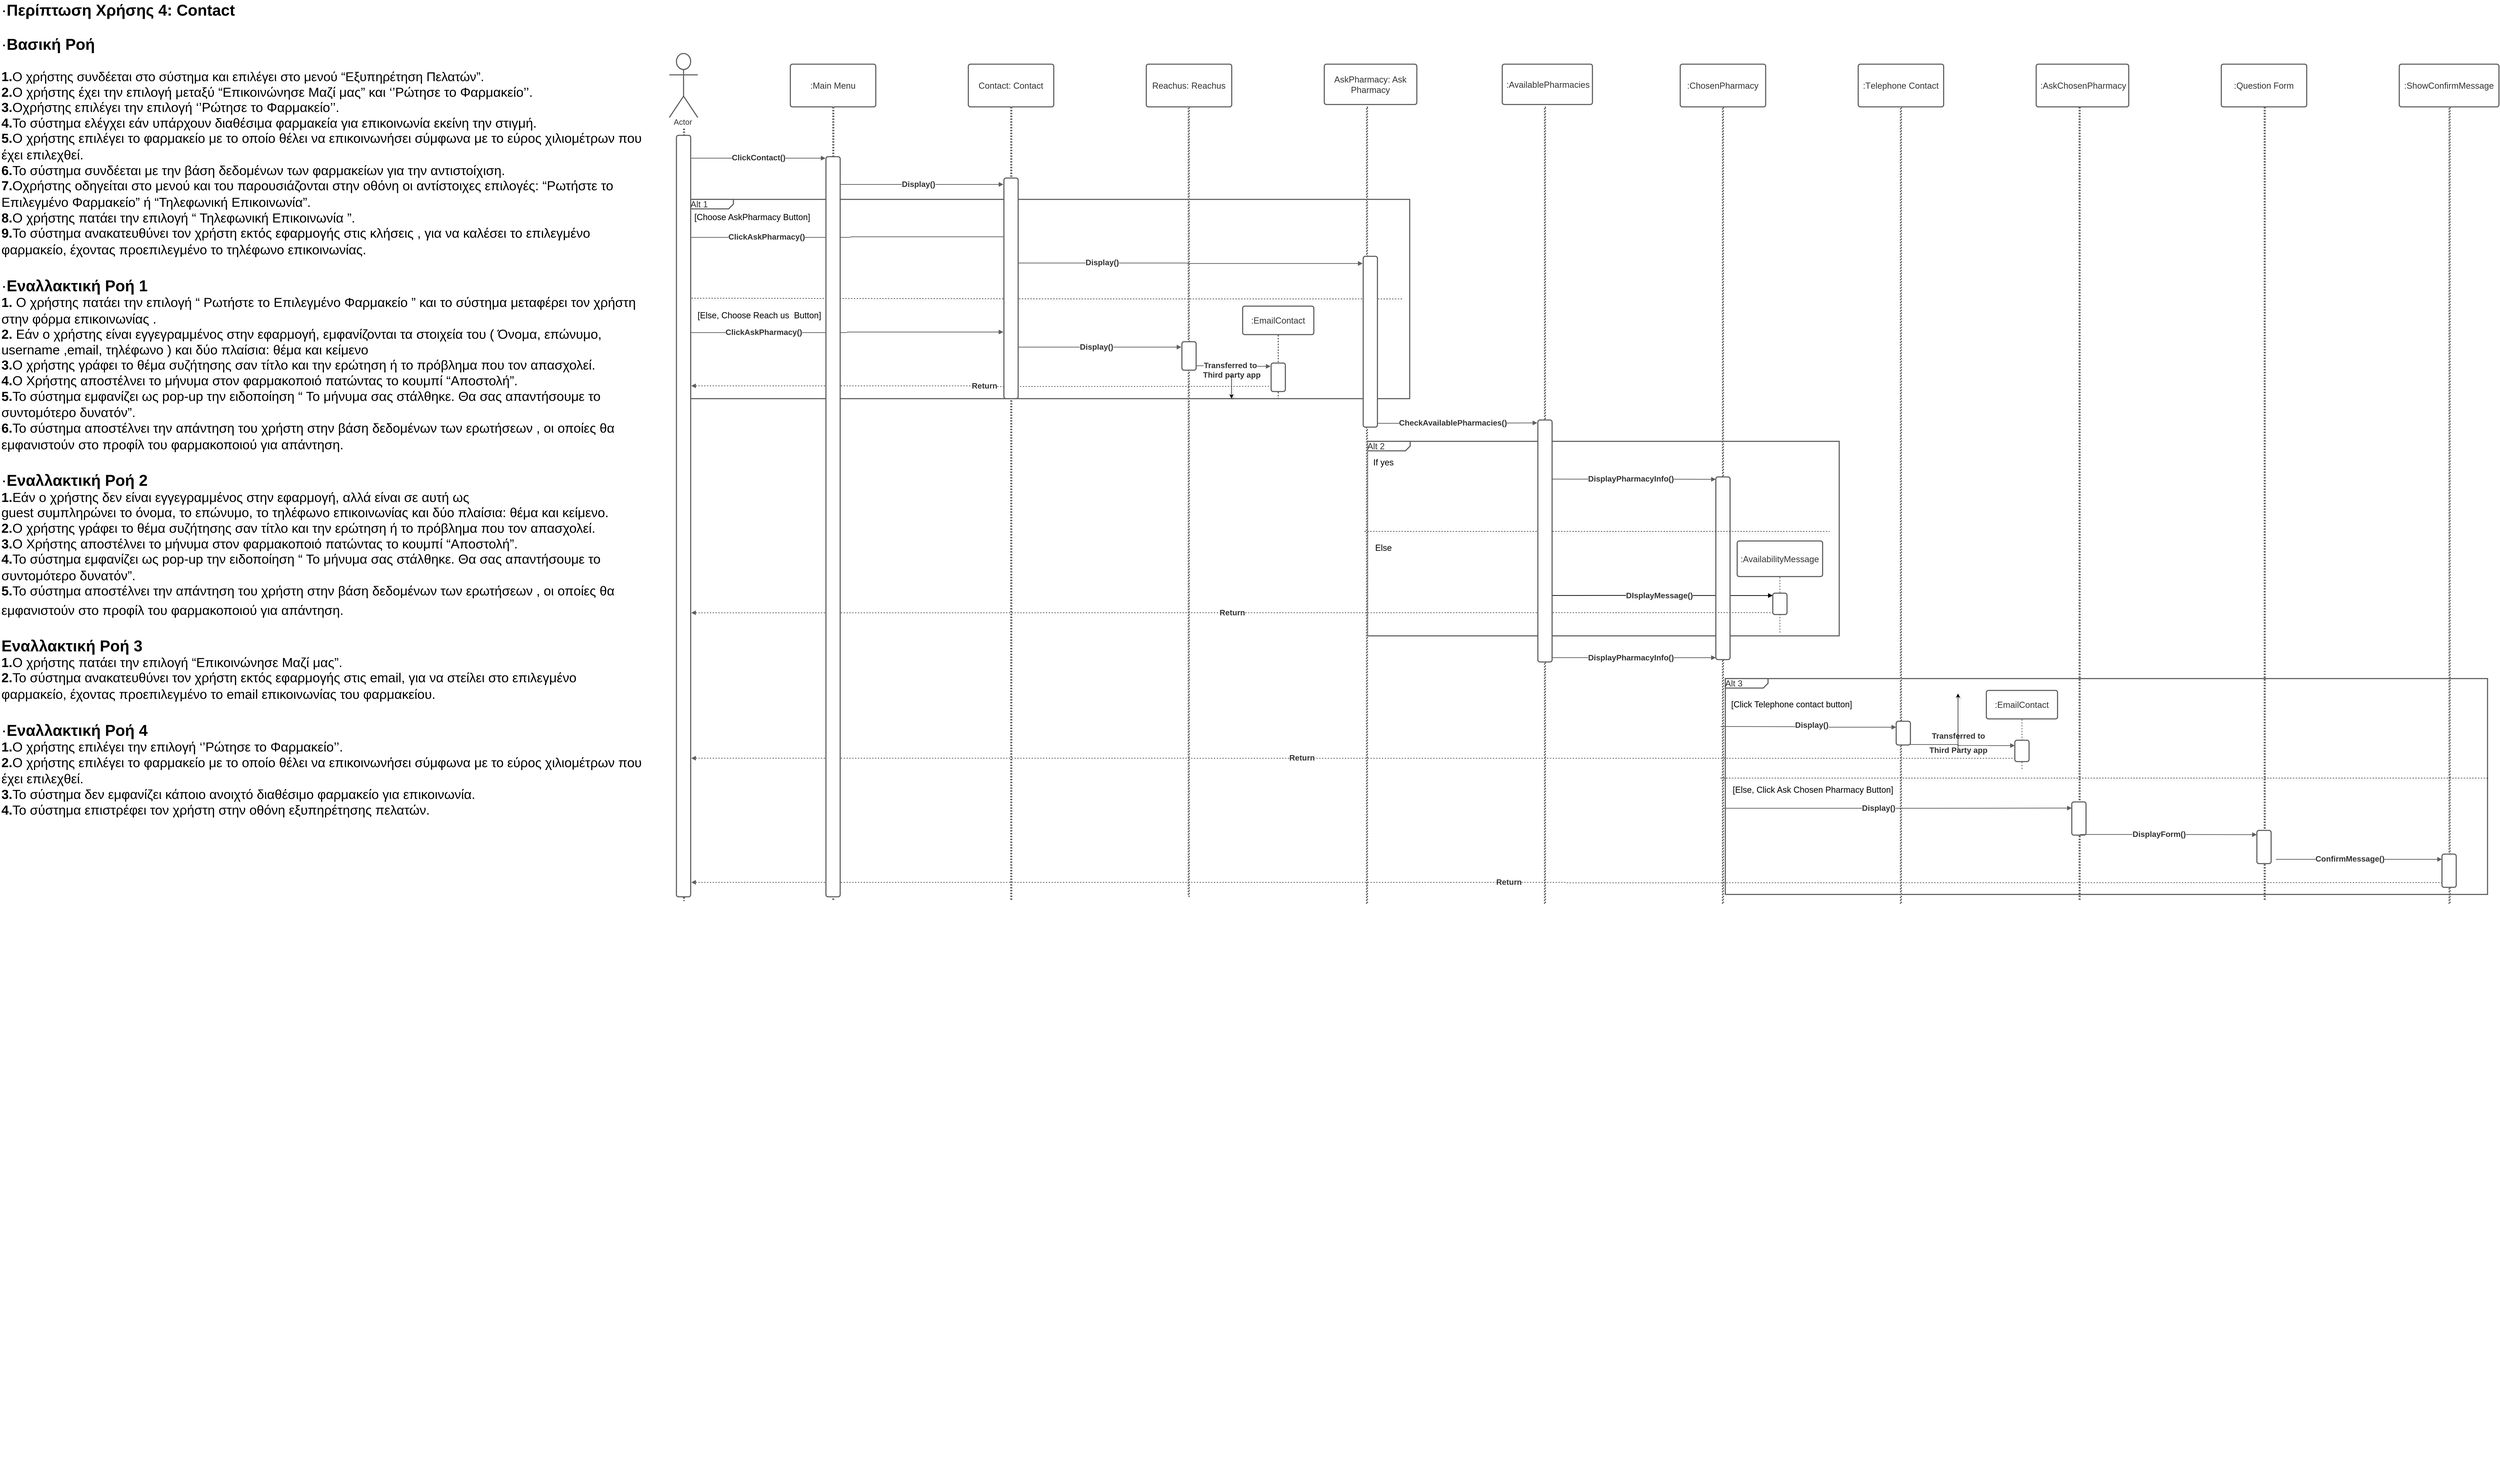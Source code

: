 <mxfile version="18.0.4" type="github"><diagram id="H3an0sklNfFNt8B7YAbQ" name="Page-1"><mxGraphModel dx="4256" dy="1086" grid="1" gridSize="10" guides="1" tooltips="1" connect="1" arrows="1" fold="1" page="1" pageScale="1" pageWidth="850" pageHeight="1100" math="0" shadow="0"><root><mxCell id="0"/><mxCell id="1" parent="0"/><UserObject label="" lucidchartObjectId="AuOgap7_NpCp" id="2EUyjVsfx5LMgTYQ_Lac-26"><mxCell style="html=1;overflow=block;blockSpacing=1;whiteSpace=wrap;fontSize=13;spacing=0;strokeColor=#5e5e5e;strokeOpacity=100;rounded=1;absoluteArcSize=1;arcSize=9;rotation=-270;dashed=1;fixDash=1;strokeWidth=2.3;" vertex="1" parent="1"><mxGeometry x="3016" y="1094" width="1680" height="2" as="geometry"/></mxCell></UserObject><UserObject label="" lucidchartObjectId="ItOgPo_~_ue1" id="2EUyjVsfx5LMgTYQ_Lac-25"><mxCell style="html=1;overflow=block;blockSpacing=1;whiteSpace=wrap;fontSize=13;spacing=0;strokeColor=#5e5e5e;strokeOpacity=100;rounded=1;absoluteArcSize=1;arcSize=9;rotation=-270;dashed=1;fixDash=1;strokeWidth=2.3;" vertex="1" parent="1"><mxGeometry x="2630" y="1090" width="1673" height="2" as="geometry"/></mxCell></UserObject><UserObject label="" lucidchartObjectId="XsOgX_jQJFSP" id="2EUyjVsfx5LMgTYQ_Lac-24"><mxCell style="html=1;overflow=block;blockSpacing=1;whiteSpace=wrap;fontSize=13;spacing=0;strokeColor=#5e5e5e;strokeOpacity=100;rounded=1;absoluteArcSize=1;arcSize=9;rotation=-270;dashed=1;fixDash=1;strokeWidth=2.3;" vertex="1" parent="1"><mxGeometry x="2240" y="1090" width="1673" height="2" as="geometry"/></mxCell></UserObject><UserObject label="" lucidchartObjectId="c.Ihw2B2nIzQ" id="2EUyjVsfx5LMgTYQ_Lac-56"><mxCell style="html=1;jettySize=18;whiteSpace=wrap;fontSize=13;strokeColor=#000000;strokeWidth=1.5;rounded=1;arcSize=12;edgeStyle=orthogonalEdgeStyle;startArrow=none;endArrow=block;endFill=1;exitX=0.613;exitY=0.001;exitPerimeter=0;" edge="1" parent="1" source="2EUyjVsfx5LMgTYQ_Lac-21"><mxGeometry width="100" height="100" relative="1" as="geometry"><Array as="points"/><mxPoint x="2430" y="1285" as="targetPoint"/></mxGeometry></mxCell></UserObject><mxCell id="2EUyjVsfx5LMgTYQ_Lac-57" value="DIsplayMessage()" style="text;html=1;resizable=0;labelBackgroundColor=default;align=center;verticalAlign=middle;fontStyle=1;fontColor=#333333;fontSize=16.7;" vertex="1" parent="2EUyjVsfx5LMgTYQ_Lac-56"><mxGeometry relative="1" as="geometry"/></mxCell><mxCell id="2EUyjVsfx5LMgTYQ_Lac-95" value="" style="endArrow=none;dashed=1;html=1;rounded=0;shadow=1;fontSize=18;strokeColor=#000000;fillColor=#FFFFFF;exitX=1.067;exitY=0.214;exitDx=0;exitDy=0;exitPerimeter=0;" edge="1" parent="1" source="2EUyjVsfx5LMgTYQ_Lac-28"><mxGeometry width="50" height="50" relative="1" as="geometry"><mxPoint x="170" y="670" as="sourcePoint"/><mxPoint x="1650" y="660" as="targetPoint"/><Array as="points"><mxPoint x="970" y="660"/></Array></mxGeometry></mxCell><UserObject label="" lucidchartObjectId="ysOgys-vp0mm" id="2EUyjVsfx5LMgTYQ_Lac-22"><mxCell style="html=1;overflow=block;blockSpacing=1;whiteSpace=wrap;fontSize=13;spacing=0;strokeColor=#5e5e5e;strokeOpacity=100;rounded=1;absoluteArcSize=1;arcSize=9;rotation=-270;dashed=1;fixDash=1;strokeWidth=2.3;" vertex="1" parent="1"><mxGeometry x="1485" y="1094" width="1680" height="2" as="geometry"/></mxCell></UserObject><UserObject label="" lucidchartObjectId="oaJhZfOWjgEy" id="2EUyjVsfx5LMgTYQ_Lac-59"><mxCell style="html=1;jettySize=18;whiteSpace=wrap;fontSize=13;strokeColor=#5E5E5E;dashed=1;fixDash=1;strokeWidth=1.5;rounded=1;arcSize=12;edgeStyle=orthogonalEdgeStyle;startArrow=none;endArrow=none;exitX=0.5;exitY=1.015;exitPerimeter=0;fillColor=#FFFFFF;" edge="1" parent="1" source="2EUyjVsfx5LMgTYQ_Lac-58"><mxGeometry width="100" height="100" relative="1" as="geometry"><Array as="points"/><mxPoint x="2445" y="1365" as="targetPoint"/></mxGeometry></mxCell></UserObject><UserObject label="Alt 1" lucidchartObjectId="1kIhuoZRhWmt" id="2EUyjVsfx5LMgTYQ_Lac-2"><mxCell style="html=1;blockSpacing=1;whiteSpace=wrap;shape=mxgraph.sysml.package2;xSize=90;overflow=fill;fontSize=18.3;fontColor=#333333;align=left;spacing=0;strokeColor=#5e5e5e;strokeOpacity=100;rounded=1;absoluteArcSize=1;arcSize=9;strokeWidth=2.3;" vertex="1" parent="1"><mxGeometry x="150" y="450" width="1515" height="420" as="geometry"/></mxCell></UserObject><UserObject label="Alt 2" lucidchartObjectId="kRIhjlmKxDeb" id="2EUyjVsfx5LMgTYQ_Lac-3"><mxCell style="html=1;blockSpacing=1;whiteSpace=wrap;shape=mxgraph.sysml.package2;xSize=90;overflow=fill;fontSize=18.3;fontColor=#333333;spacing=0;strokeColor=#5e5e5e;strokeOpacity=100;rounded=1;absoluteArcSize=1;arcSize=9;strokeWidth=2.3;container=1;pointerEvents=0;collapsible=0;recursiveResize=0;align=left;" vertex="1" parent="1"><mxGeometry x="1576" y="960" width="994" height="410" as="geometry"/></mxCell></UserObject><UserObject label="" lucidchartObjectId="nsKh5eawHanZ" id="2EUyjVsfx5LMgTYQ_Lac-89"><mxCell style="html=1;overflow=block;blockSpacing=1;whiteSpace=wrap;fontSize=13;spacing=0;strokeColor=#5e5e5e;strokeOpacity=100;rounded=1;absoluteArcSize=1;arcSize=9;strokeWidth=2.3;" vertex="1" parent="2EUyjVsfx5LMgTYQ_Lac-3"><mxGeometry x="734" y="75" width="30" height="385" as="geometry"/></mxCell></UserObject><mxCell id="2EUyjVsfx5LMgTYQ_Lac-97" value="If yes" style="text;html=1;strokeColor=none;fillColor=none;align=center;verticalAlign=middle;whiteSpace=wrap;rounded=0;fontSize=18;" vertex="1" parent="2EUyjVsfx5LMgTYQ_Lac-3"><mxGeometry x="4" y="30" width="60" height="30" as="geometry"/></mxCell><mxCell id="2EUyjVsfx5LMgTYQ_Lac-98" value="" style="endArrow=none;dashed=1;html=1;rounded=0;shadow=1;fontSize=18;strokeColor=#000000;fillColor=#FFFFFF;" edge="1" parent="2EUyjVsfx5LMgTYQ_Lac-3"><mxGeometry width="50" height="50" relative="1" as="geometry"><mxPoint x="-6" y="190" as="sourcePoint"/><mxPoint x="974" y="190" as="targetPoint"/></mxGeometry></mxCell><UserObject label="" lucidchartObjectId="nsKh5eawHanZ" id="2EUyjVsfx5LMgTYQ_Lac-87"><mxCell style="html=1;overflow=block;blockSpacing=1;whiteSpace=wrap;fontSize=13;spacing=0;strokeColor=#5e5e5e;strokeOpacity=100;rounded=1;absoluteArcSize=1;arcSize=9;strokeWidth=2.3;" vertex="1" parent="2EUyjVsfx5LMgTYQ_Lac-3"><mxGeometry x="854" y="320" width="30" height="45" as="geometry"/></mxCell></UserObject><mxCell id="2EUyjVsfx5LMgTYQ_Lac-101" value="Else" style="text;html=1;strokeColor=none;fillColor=none;align=center;verticalAlign=middle;whiteSpace=wrap;rounded=0;fontSize=18;" vertex="1" parent="2EUyjVsfx5LMgTYQ_Lac-3"><mxGeometry x="4" y="210" width="60" height="30" as="geometry"/></mxCell><UserObject label="Alt 3" lucidchartObjectId="NPJhY8XwPa5q" id="2EUyjVsfx5LMgTYQ_Lac-4"><mxCell style="html=1;blockSpacing=1;whiteSpace=wrap;shape=mxgraph.sysml.package2;xSize=90;overflow=fill;fontSize=18.3;fontColor=#333333;spacing=0;strokeColor=#5e5e5e;strokeOpacity=100;rounded=1;absoluteArcSize=1;arcSize=9;strokeWidth=2.3;container=1;pointerEvents=0;collapsible=0;recursiveResize=0;align=left;" vertex="1" parent="1"><mxGeometry x="2330" y="1460" width="1606" height="455" as="geometry"/></mxCell></UserObject><UserObject label="" lucidchartObjectId="nsKh5eawHanZ" id="2EUyjVsfx5LMgTYQ_Lac-118"><mxCell style="html=1;overflow=block;blockSpacing=1;whiteSpace=wrap;fontSize=13;spacing=0;strokeColor=#5e5e5e;strokeOpacity=100;rounded=1;absoluteArcSize=1;arcSize=9;strokeWidth=2.3;" vertex="1" parent="2EUyjVsfx5LMgTYQ_Lac-4"><mxGeometry x="730" y="260" width="30" height="70" as="geometry"/></mxCell></UserObject><mxCell id="2EUyjVsfx5LMgTYQ_Lac-103" value="[Click Telephone contact button]" style="text;html=1;strokeColor=none;fillColor=none;align=center;verticalAlign=middle;whiteSpace=wrap;rounded=0;fontSize=18;" vertex="1" parent="2EUyjVsfx5LMgTYQ_Lac-4"><mxGeometry x="-10" y="40" width="300" height="30" as="geometry"/></mxCell><mxCell id="2EUyjVsfx5LMgTYQ_Lac-105" value="[Else, Click Ask Chosen Pharmacy Button]" style="text;html=1;strokeColor=none;fillColor=none;align=center;verticalAlign=middle;whiteSpace=wrap;rounded=0;fontSize=18;" vertex="1" parent="2EUyjVsfx5LMgTYQ_Lac-4"><mxGeometry x="10" y="220" width="350" height="30" as="geometry"/></mxCell><UserObject label="" lucidchartObjectId="TnIhw~72Fso3" id="2EUyjVsfx5LMgTYQ_Lac-108"><mxCell style="html=1;jettySize=18;whiteSpace=wrap;fontSize=13;strokeColor=#5E5E5E;strokeWidth=1.5;rounded=1;arcSize=12;edgeStyle=orthogonalEdgeStyle;startArrow=none;endArrow=block;endFill=1;entryX=0;entryY=0.25;entryDx=0;entryDy=0;" edge="1" parent="2EUyjVsfx5LMgTYQ_Lac-4" target="2EUyjVsfx5LMgTYQ_Lac-117"><mxGeometry width="100" height="100" relative="1" as="geometry"><Array as="points"/><mxPoint x="-10" y="101" as="sourcePoint"/><mxPoint x="357.39" y="90" as="targetPoint"/></mxGeometry></mxCell></UserObject><mxCell id="2EUyjVsfx5LMgTYQ_Lac-109" value="Display()" style="text;html=1;resizable=0;labelBackgroundColor=default;align=center;verticalAlign=middle;fontStyle=1;fontColor=#333333;fontSize=16.7;" vertex="1" parent="2EUyjVsfx5LMgTYQ_Lac-108"><mxGeometry relative="1" as="geometry"><mxPoint x="6" y="-3" as="offset"/></mxGeometry></mxCell><UserObject label="" lucidchartObjectId="nsKh5eawHanZ" id="2EUyjVsfx5LMgTYQ_Lac-125"><mxCell style="html=1;overflow=block;blockSpacing=1;whiteSpace=wrap;fontSize=13;spacing=0;strokeColor=#5e5e5e;strokeOpacity=100;rounded=1;absoluteArcSize=1;arcSize=9;strokeWidth=2.3;" vertex="1" parent="2EUyjVsfx5LMgTYQ_Lac-4"><mxGeometry x="1120" y="320" width="30" height="70" as="geometry"/></mxCell></UserObject><UserObject label="" lucidchartObjectId="nsKh5eawHanZ" id="2EUyjVsfx5LMgTYQ_Lac-127"><mxCell style="html=1;overflow=block;blockSpacing=1;whiteSpace=wrap;fontSize=13;spacing=0;strokeColor=#5e5e5e;strokeOpacity=100;rounded=1;absoluteArcSize=1;arcSize=9;strokeWidth=2.3;" vertex="1" parent="2EUyjVsfx5LMgTYQ_Lac-4"><mxGeometry x="1510" y="370" width="30" height="70" as="geometry"/></mxCell></UserObject><UserObject label=":Main Menu" lucidchartObjectId="gUCgarZoTlvZ" id="2EUyjVsfx5LMgTYQ_Lac-5"><mxCell style="html=1;overflow=block;blockSpacing=1;whiteSpace=wrap;fontSize=18.3;fontColor=#333333;spacing=9;strokeColor=#5e5e5e;strokeOpacity=100;rounded=1;absoluteArcSize=1;arcSize=9;strokeWidth=2.3;" vertex="1" parent="1"><mxGeometry x="360" y="165" width="180" height="90" as="geometry"/></mxCell></UserObject><UserObject label="&lt;div style=&quot;display: flex; justify-content: flex-start; text-align: left; align-items: baseline; font-size: 0; line-height: 1.25;margin-top: -2px;&quot;&gt;&lt;span&gt;&lt;span style=&quot;font-size:33px;color:#000000;&quot;&gt;·&lt;/span&gt;&lt;span style=&quot;background-color: initial; font-size: 33px;&quot;&gt;&lt;span style=&quot;font-weight: bold;&quot;&gt;Περίπτωση&amp;nbsp;&lt;/span&gt;&lt;/span&gt;&lt;span style=&quot;background-color: initial; font-size: 33px; font-weight: bold;&quot;&gt;Χρήσης&amp;nbsp;&lt;/span&gt;&lt;span style=&quot;background-color: initial; font-size: 33px; font-weight: bold;&quot;&gt;4: Contact&lt;/span&gt;&lt;/span&gt;&lt;/div&gt;&lt;div style=&quot;display: flex; justify-content: flex-start; text-align: left; align-items: baseline; font-size: 0; line-height: 1.25;margin-top: -2px;&quot;&gt;&lt;span&gt;&lt;span style=&quot;font-size:13px;color:#000000;&quot;&gt;&lt;span style=&quot;font-size:27.7px;color:#000000;&quot;&gt;&lt;br&gt;&lt;/span&gt;&lt;/span&gt;&lt;/span&gt;&lt;/div&gt;&lt;div style=&quot;display: flex; justify-content: flex-start; text-align: left; align-items: baseline; font-size: 0; line-height: 1.25;margin-top: -2px;&quot;&gt;&lt;span&gt;&lt;span style=&quot;font-size:13px;color:#000000;&quot;&gt;&lt;span style=&quot;font-size:33px;color:#000000;&quot;&gt;·&lt;/span&gt;&lt;/span&gt;&lt;span style=&quot;font-size: 33px; font-weight: bold; background-color: initial;&quot;&gt;Βασική&amp;nbsp;&lt;/span&gt;&lt;span style=&quot;font-size: 33px; font-weight: bold; background-color: initial;&quot;&gt;Ροή&lt;/span&gt;&lt;/span&gt;&lt;/div&gt;&lt;div style=&quot;display: flex; justify-content: flex-start; text-align: left; align-items: baseline; font-size: 0; line-height: 1.25;margin-top: -2px;&quot;&gt;&lt;span&gt;&lt;span style=&quot;font-size:13px;color:#000000;&quot;&gt;&lt;span style=&quot;font-size:27.7px;color:#000000;&quot;&gt;&lt;br&gt;&lt;/span&gt;&lt;/span&gt;&lt;/span&gt;&lt;/div&gt;&lt;div style=&quot;display: flex; justify-content: flex-start; text-align: left; align-items: baseline; line-height: 1.25; margin-top: -2px;&quot;&gt;&lt;span style=&quot;color: rgb(0, 0, 0);&quot;&gt;&lt;span style=&quot;font-size: 27.7px; color: rgb(0, 0, 0); font-weight: bold;&quot;&gt;1.&lt;/span&gt;&lt;font style=&quot;font-size: 27px;&quot;&gt;O χρήστης συνδέεται στο σύστημα και επιλέγει στο μενού “Εξυπηρέτηση Πελατών”.&lt;/font&gt;&lt;br&gt;&lt;/span&gt;&lt;/div&gt;&lt;div style=&quot;display: flex; justify-content: flex-start; text-align: left; align-items: baseline; font-size: 0; line-height: 1.25;margin-top: -2px;&quot;&gt;&lt;span&gt;&lt;span style=&quot;font-size:27.7px;color:#000000;&quot;&gt;&lt;span style=&quot;font-size:27.7px;color:#000000;font-weight: bold;&quot;&gt;2.&lt;/span&gt;Ο χρήστης έχει την επιλογή μεταξύ “Επικοινώνησε Μαζί μας” και ‘’Ρώτησε το Φαρμακείο’’.&lt;br&gt;&lt;/span&gt;&lt;/span&gt;&lt;/div&gt;&lt;div style=&quot;display: flex; justify-content: flex-start; text-align: left; align-items: baseline; font-size: 0; line-height: 1.25;margin-top: -2px;&quot;&gt;&lt;span&gt;&lt;span style=&quot;font-size:27.7px;color:#000000;&quot;&gt;&lt;span style=&quot;font-size:27.7px;color:#000000;font-weight: bold;&quot;&gt;3.&lt;/span&gt;Oχρήστης επιλέγει την επιλογή ‘’Ρώτησε το Φαρμακείο’’.&lt;br&gt;&lt;/span&gt;&lt;/span&gt;&lt;/div&gt;&lt;div style=&quot;display: flex; justify-content: flex-start; text-align: left; align-items: baseline; font-size: 0; line-height: 1.25;margin-top: -2px;&quot;&gt;&lt;span&gt;&lt;span style=&quot;font-size:27.7px;color:#000000;&quot;&gt;&lt;span style=&quot;font-size:27.7px;color:#000000;font-weight: bold;&quot;&gt;4.&lt;/span&gt;Το σύστημα ελέγχει εάν υπάρχουν διαθέσιμα φαρμακεία για επικοινωνία εκείνη την στιγμή.&lt;br&gt;&lt;/span&gt;&lt;/span&gt;&lt;/div&gt;&lt;div style=&quot;display: flex; justify-content: flex-start; text-align: left; align-items: baseline; font-size: 0; line-height: 1.25;margin-top: -2px;&quot;&gt;&lt;span&gt;&lt;span style=&quot;font-size:27.7px;color:#000000;&quot;&gt;&lt;span style=&quot;font-size:27.7px;color:#000000;font-weight: bold;&quot;&gt;5.&lt;/span&gt;Ο χρήστης επιλέγει το φαρμακείο με το οποίο θέλει να επικοινωνήσει σύμφωνα με το εύρος χιλιομέτρων που έχει επιλεχθεί.&lt;br&gt;&lt;/span&gt;&lt;/span&gt;&lt;/div&gt;&lt;div style=&quot;display: flex; justify-content: flex-start; text-align: left; align-items: baseline; font-size: 0; line-height: 1.25;margin-top: -2px;&quot;&gt;&lt;span&gt;&lt;span style=&quot;font-size:27.7px;color:#000000;&quot;&gt;&lt;span style=&quot;font-size:27.7px;color:#000000;font-weight: bold;&quot;&gt;6.&lt;/span&gt;Το σύστημα συνδέεται με την βάση δεδομένων των φαρμακείων για την αντιστοίχιση.&lt;br&gt;&lt;/span&gt;&lt;/span&gt;&lt;/div&gt;&lt;div style=&quot;display: flex; justify-content: flex-start; text-align: left; align-items: baseline; font-size: 0; line-height: 1.25;margin-top: -2px;&quot;&gt;&lt;span&gt;&lt;span style=&quot;font-size:27.7px;color:#000000;&quot;&gt;&lt;span style=&quot;font-size:27.7px;color:#000000;font-weight: bold;&quot;&gt;7.&lt;/span&gt;Oχρήστης οδηγείται στο μενού και του παρουσιάζονται στην οθόνη οι αντίστοιχες επιλογές: “Ρωτήστε το Επιλεγμένο Φαρμακείο” ή “Τηλεφωνική Επικοινωνία”.&lt;br&gt;&lt;/span&gt;&lt;/span&gt;&lt;/div&gt;&lt;div style=&quot;display: flex; justify-content: flex-start; text-align: left; align-items: baseline; font-size: 0; line-height: 1.25;margin-top: -2px;&quot;&gt;&lt;span&gt;&lt;span style=&quot;font-size:27.7px;color:#000000;&quot;&gt;&lt;span style=&quot;font-size:27.7px;color:#000000;font-weight: bold;&quot;&gt;8.&lt;/span&gt;Ο χρήστης πατάει την επιλογή “ Τηλεφωνική Επικοινωνία ”.&lt;br&gt;&lt;/span&gt;&lt;/span&gt;&lt;/div&gt;&lt;div style=&quot;display: flex; justify-content: flex-start; text-align: left; align-items: baseline; font-size: 0; line-height: 1.25;margin-top: -2px;&quot;&gt;&lt;span&gt;&lt;span style=&quot;font-size:27.7px;color:#000000;&quot;&gt;&lt;span style=&quot;font-size:27.7px;color:#000000;font-weight: bold;&quot;&gt;9.&lt;/span&gt;Το σύστημα ανακατευθύνει τον χρήστη εκτός εφαρμογής στις κλήσεις , για να καλέσει το επιλεγμένο&amp;nbsp; &amp;nbsp; &lt;/span&gt;&lt;span style=&quot;background-color: initial; font-size: 27.7px;&quot;&gt;φαρμακείο, έχοντας προεπιλεγμένο το τηλέφωνο επικοινωνίας.&lt;/span&gt;&lt;/span&gt;&lt;/div&gt;&lt;div style=&quot;display: flex; justify-content: flex-start; text-align: left; align-items: baseline; font-size: 0; line-height: 1.25;margin-top: -2px;&quot;&gt;&lt;span&gt;&lt;span style=&quot;font-size:13px;color:#000000;&quot;&gt;&lt;span style=&quot;font-size:33px;color:#000000;&quot;&gt;&lt;br&gt;&lt;/span&gt;&lt;/span&gt;&lt;/span&gt;&lt;/div&gt;&lt;div style=&quot;display: flex; justify-content: flex-start; text-align: left; align-items: baseline; font-size: 0; line-height: 1.25;margin-top: -2px;&quot;&gt;&lt;span&gt;&lt;span style=&quot;font-size:33px;color:#000000;&quot;&gt;·&lt;/span&gt;&lt;span style=&quot;font-size: 33px; font-weight: bold; background-color: initial;&quot;&gt;Εναλλακτική Ροή 1&lt;/span&gt;&lt;/span&gt;&lt;/div&gt;&lt;div style=&quot;display: flex; justify-content: flex-start; text-align: left; align-items: baseline; font-size: 0; line-height: 1.25;margin-top: -2px;&quot;&gt;&lt;span&gt;&lt;span style=&quot;font-size:27.7px;color:#000000;font-weight: bold;&quot;&gt;1. &lt;/span&gt;&lt;span style=&quot;font-size: 27.7px; color: rgb(0, 0, 0);&quot;&gt;Ο&lt;/span&gt;&lt;span style=&quot;font-size:27.7px;color:#000000;font-weight: bold;&quot;&gt; &lt;/span&gt;&lt;span style=&quot;font-size:27.7px;color:#000000;&quot;&gt;χρήστης πατάει την επιλογή “ Ρωτήστε το Επιλεγμένο Φαρμακείο ”&amp;nbsp;&lt;/span&gt;&lt;span style=&quot;font-size: 27.7px; background-color: initial;&quot;&gt;και το σύστημα μεταφέρει τον χρήστη στην φόρμα επικοινωνίας .&lt;/span&gt;&lt;/span&gt;&lt;/div&gt;&lt;div style=&quot;display: flex; justify-content: flex-start; text-align: left; align-items: baseline; font-size: 0; line-height: 1.25;margin-top: -2px;&quot;&gt;&lt;span&gt;&lt;span style=&quot;font-size:27.7px;color:#000000;&quot;&gt;&lt;span style=&quot;font-size:27.7px;color:#000000;font-weight: bold;&quot;&gt;2.&amp;nbsp;&lt;/span&gt;&lt;/span&gt;&lt;span style=&quot;font-size: 27.7px; background-color: initial;&quot;&gt;Εάν ο χρήστης είναι εγγεγραμμένος στην εφαρμογή, εμφανίζονται τα στοιχεία του ( Όνομα, επώνυμο,&lt;/span&gt;&lt;/span&gt;&lt;/div&gt;&lt;div style=&quot;display: flex; justify-content: flex-start; text-align: left; align-items: baseline; font-size: 0; line-height: 1.25;margin-top: -2px;&quot;&gt;&lt;span&gt;&lt;span style=&quot;font-size:27.7px;color:#000000;&quot;&gt;username&amp;nbsp;&lt;/span&gt;&lt;span style=&quot;font-size: 27.7px; background-color: initial;&quot;&gt;,&lt;/span&gt;&lt;span style=&quot;font-size: 27.7px; background-color: initial;&quot;&gt;email,&amp;nbsp;&lt;/span&gt;&lt;span style=&quot;font-size: 27.7px; background-color: initial;&quot;&gt;τηλέφωνο ) και δύο πλαίσια: θέμα και κείμενο&lt;/span&gt;&lt;/span&gt;&lt;/div&gt;&lt;div style=&quot;display: flex; justify-content: flex-start; text-align: left; align-items: baseline; font-size: 0; line-height: 1.25;margin-top: -2px;&quot;&gt;&lt;span&gt;&lt;span style=&quot;font-size:27.7px;color:#000000;&quot;&gt;&lt;span style=&quot;font-size:27.7px;color:#000000;font-weight: bold;&quot;&gt;3.&lt;/span&gt;&lt;/span&gt;&lt;span style=&quot;font-size: 27.7px; background-color: initial;&quot;&gt;Ο χρήστης γράφει το θέμα συζήτησης σαν τίτλο και την ερώτηση ή το πρόβλημα που τον απασχολεί.&lt;/span&gt;&lt;/span&gt;&lt;/div&gt;&lt;div style=&quot;display: flex; justify-content: flex-start; text-align: left; align-items: baseline; font-size: 0; line-height: 1.25;margin-top: -2px;&quot;&gt;&lt;span&gt;&lt;span style=&quot;font-size:27.7px;color:#000000;&quot;&gt;&lt;span style=&quot;font-size:27.7px;color:#000000;font-weight: bold;&quot;&gt;4.&lt;/span&gt;&lt;/span&gt;&lt;span style=&quot;font-size: 27.7px; background-color: initial;&quot;&gt;Ο Χρήστης αποστέλνει το μήνυμα στον φαρμακοποιό πατώντας το κουμπί “Αποστολή”.&lt;/span&gt;&lt;/span&gt;&lt;/div&gt;&lt;div style=&quot;display: flex; justify-content: flex-start; text-align: left; align-items: baseline; font-size: 0; line-height: 1.25;margin-top: -2px;&quot;&gt;&lt;span&gt;&lt;span style=&quot;font-size:27.7px;color:#000000;&quot;&gt;&lt;span style=&quot;font-size:27.7px;color:#000000;font-weight: bold;&quot;&gt;5.&lt;/span&gt;&lt;/span&gt;&lt;span style=&quot;font-size: 27.7px; background-color: initial;&quot;&gt;Το σύστημα εμφανίζει ως&amp;nbsp;&lt;/span&gt;&lt;span style=&quot;font-size: 27.7px; background-color: initial;&quot;&gt;pop&lt;/span&gt;&lt;span style=&quot;font-size: 27.7px; background-color: initial;&quot;&gt;-&lt;/span&gt;&lt;span style=&quot;font-size: 27.7px; background-color: initial;&quot;&gt;up&amp;nbsp;&lt;/span&gt;&lt;span style=&quot;font-size: 27.7px; background-color: initial;&quot;&gt;την ειδοποίηση “ Το μήνυμα σας στάλθηκε. Θα σας απαντήσουμε το συντομότερο δυνατόν”.&lt;/span&gt;&lt;/span&gt;&lt;/div&gt;&lt;div style=&quot;display: flex; justify-content: flex-start; text-align: left; align-items: baseline; font-size: 0; line-height: 1.25;margin-top: -2px;&quot;&gt;&lt;span&gt;&lt;span style=&quot;font-size:27.7px;color:#000000;&quot;&gt;&lt;span style=&quot;font-size:27.7px;color:#000000;font-weight: bold;&quot;&gt;6.&lt;/span&gt;&lt;/span&gt;&lt;span style=&quot;font-size: 27.7px; background-color: initial;&quot;&gt;Το σύστημα αποστέλνει την απάντηση του χρήστη στην βάση δεδομένων των ερωτήσεων , οι οποίες θα εμφανιστούν στο προφίλ του φαρμακοποιού για απάντηση.&lt;/span&gt;&lt;/span&gt;&lt;/div&gt;&lt;div style=&quot;display: flex; justify-content: flex-start; text-align: left; align-items: baseline; font-size: 0; line-height: 1.25;margin-top: -2px;&quot;&gt;&lt;span&gt;&lt;span style=&quot;font-size:13px;color:#000000;&quot;&gt;&lt;span style=&quot;font-size:33px;color:#000000;&quot;&gt;&lt;br&gt;&lt;/span&gt;&lt;/span&gt;&lt;/span&gt;&lt;/div&gt;&lt;div style=&quot;display: flex; justify-content: flex-start; text-align: left; align-items: baseline; font-size: 0; line-height: 1.25;margin-top: -2px;&quot;&gt;&lt;span&gt;&lt;span style=&quot;font-size:33px;color:#000000;&quot;&gt;·&lt;/span&gt;&lt;span style=&quot;font-size: 33px; font-weight: bold; background-color: initial;&quot;&gt;Εναλλακτική Ροή 2&lt;/span&gt;&lt;/span&gt;&lt;/div&gt;&lt;div style=&quot;display: flex; justify-content: flex-start; text-align: left; align-items: baseline; font-size: 0; line-height: 1.25;margin-top: -2px;&quot;&gt;&lt;span&gt;&lt;span style=&quot;font-size:27.7px;color:#000000;&quot;&gt;&lt;span style=&quot;font-size:27.7px;color:#000000;font-weight: bold;&quot;&gt;1.&lt;/span&gt;&lt;/span&gt;&lt;span style=&quot;font-size: 27.7px; background-color: initial;&quot;&gt;Εάν ο χρήστης δεν είναι εγγεγραμμένος στην εφαρμογή, αλλά είναι σε αυτή ως&lt;/span&gt;&lt;/span&gt;&lt;/div&gt;&lt;div style=&quot;display: flex; justify-content: flex-start; text-align: left; align-items: baseline; font-size: 0; line-height: 1.25;margin-top: -2px;&quot;&gt;&lt;span&gt;&lt;span style=&quot;font-size:27.7px;color:#000000;&quot;&gt;guest&amp;nbsp;&lt;/span&gt;&lt;span style=&quot;font-size: 27.7px; background-color: initial;&quot;&gt;συμπληρώνει το όνομα, το επώνυμο, το τηλέφωνο επικοινωνίας και δύο πλαίσια: θέμα και κείμενο.&lt;/span&gt;&lt;/span&gt;&lt;/div&gt;&lt;div style=&quot;display: flex; justify-content: flex-start; text-align: left; align-items: baseline; font-size: 0; line-height: 1.25;margin-top: -2px;&quot;&gt;&lt;span&gt;&lt;span style=&quot;font-size:27.7px;color:#000000;&quot;&gt;&lt;span style=&quot;font-size:27.7px;color:#000000;font-weight: bold;&quot;&gt;2.&lt;/span&gt;&lt;/span&gt;&lt;span style=&quot;font-size: 27.7px; background-color: initial;&quot;&gt;Ο χρήστης γράφει το θέμα συζήτησης σαν τίτλο και την ερώτηση ή το πρόβλημα που τον απασχολεί.&lt;/span&gt;&lt;/span&gt;&lt;/div&gt;&lt;div style=&quot;display: flex; justify-content: flex-start; text-align: left; align-items: baseline; font-size: 0; line-height: 1.25;margin-top: -2px;&quot;&gt;&lt;span&gt;&lt;span style=&quot;font-size:27.7px;color:#000000;&quot;&gt;&lt;span style=&quot;font-size:27.7px;color:#000000;font-weight: bold;&quot;&gt;3.&lt;/span&gt;&lt;/span&gt;&lt;span style=&quot;font-size: 27.7px; background-color: initial;&quot;&gt;Ο Χρήστης αποστέλνει το μήνυμα στον φαρμακοποιό πατώντας το κουμπί “Αποστολή”.&lt;/span&gt;&lt;/span&gt;&lt;/div&gt;&lt;div style=&quot;display: flex; justify-content: flex-start; text-align: left; align-items: baseline; font-size: 0; line-height: 1.25;margin-top: -2px;&quot;&gt;&lt;span&gt;&lt;span style=&quot;font-size:27.7px;color:#000000;&quot;&gt;&lt;span style=&quot;font-size:27.7px;color:#000000;font-weight: bold;&quot;&gt;4.&lt;/span&gt;&lt;/span&gt;&lt;span style=&quot;font-size: 27.7px; background-color: initial;&quot;&gt;Το σύστημα εμφανίζει ως&amp;nbsp;&lt;/span&gt;&lt;span style=&quot;font-size: 27.7px; background-color: initial;&quot;&gt;pop-&lt;/span&gt;&lt;span style=&quot;font-size: 27.7px; background-color: initial;&quot;&gt;up&amp;nbsp;&lt;/span&gt;&lt;span style=&quot;font-size: 27.7px; background-color: initial;&quot;&gt;την ειδοποίηση “ Το μήνυμα σας στάλθηκε. Θα σας απαντήσουμε το συντομότερο δυνατόν&lt;/span&gt;&lt;span style=&quot;font-size: 27.7px; background-color: initial;&quot;&gt;”.&lt;/span&gt;&lt;/span&gt;&lt;/div&gt;&lt;div style=&quot;display: flex; justify-content: flex-start; text-align: left; align-items: baseline; font-size: 0; line-height: 1.25;margin-top: -2px;&quot;&gt;&lt;span&gt;&lt;span style=&quot;font-size:27.7px;color:#000000;&quot;&gt;&lt;span style=&quot;font-size:27.7px;color:#000000;font-weight: bold;&quot;&gt;5.&lt;/span&gt;Το σύστημα αποστέλνει την απάντηση του χρήστη στην βάση δεδομένων των ερωτήσεων , οι οποίες θα εμφανιστούν στο προφίλ του φαρμακοποιού για απάντηση.&lt;/span&gt;&lt;span style=&quot;font-size:33px;color:#000000;&quot;&gt;&lt;br&gt;&lt;/span&gt;&lt;/span&gt;&lt;/div&gt;&lt;div style=&quot;display: flex; justify-content: flex-start; text-align: left; align-items: baseline; font-size: 0; line-height: 1.25;margin-top: -2px;&quot;&gt;&lt;span&gt;&lt;span style=&quot;font-size:33px;color:#000000;&quot;&gt;&lt;br&gt;&lt;/span&gt;&lt;/span&gt;&lt;/div&gt;&lt;div style=&quot;display: flex; justify-content: flex-start; text-align: left; align-items: baseline; font-size: 0; line-height: 1.25;margin-top: -2px;&quot;&gt;&lt;span&gt;&lt;br&gt;&lt;/span&gt;&lt;/div&gt;&lt;div style=&quot;display: flex; justify-content: flex-start; text-align: left; align-items: baseline; font-size: 0; line-height: 1.25;margin-top: -2px;&quot;&gt;&lt;span&gt;&lt;span style=&quot;font-size:33px;color:#000000;&quot;&gt;&lt;span style=&quot;font-size:33px;color:#000000;font-weight: bold;&quot;&gt;Εναλλακτική Ροή 3&lt;/span&gt;&lt;span style=&quot;font-size:27.7px;color:#000000;&quot;&gt;&lt;br&gt;&lt;/span&gt;&lt;/span&gt;&lt;/span&gt;&lt;/div&gt;&lt;div style=&quot;display: flex; justify-content: flex-start; text-align: left; align-items: baseline; font-size: 0; line-height: 1.25;margin-top: -2px;&quot;&gt;&lt;span&gt;&lt;span style=&quot;font-size:27.7px;color:#000000;&quot;&gt;&lt;span style=&quot;font-size:27.7px;color:#000000;font-weight: bold;&quot;&gt;1.&lt;/span&gt;&lt;/span&gt;&lt;span style=&quot;font-size: 27.7px; background-color: initial;&quot;&gt;O&amp;nbsp;&lt;/span&gt;&lt;span style=&quot;font-size: 27.7px; background-color: initial;&quot;&gt;χρήστης πατάει την επιλογή “Επικοινώνησε Μαζί μας”.&lt;/span&gt;&lt;/span&gt;&lt;/div&gt;&lt;div style=&quot;display: flex; justify-content: flex-start; text-align: left; align-items: baseline; font-size: 0; line-height: 1.25;margin-top: -2px;&quot;&gt;&lt;span&gt;&lt;span style=&quot;font-size:27.7px;color:#000000;&quot;&gt;&lt;span style=&quot;font-size:27.7px;color:#000000;font-weight: bold;&quot;&gt;2.&lt;/span&gt;&lt;/span&gt;&lt;span style=&quot;font-size: 27.7px; background-color: initial;&quot;&gt;Το σύστημα ανακατευθύνει τον χρήστη εκτός εφαρμογής στις&amp;nbsp;&lt;/span&gt;&lt;span style=&quot;font-size: 27.7px; background-color: initial;&quot;&gt;email&lt;/span&gt;&lt;span style=&quot;font-size: 27.7px; background-color: initial;&quot;&gt;, για να στείλει στο επιλεγμένο φαρμακείο, έχοντας προεπιλεγμένο το&amp;nbsp;&lt;/span&gt;&lt;span style=&quot;font-size: 27.7px; background-color: initial;&quot;&gt;email&amp;nbsp;&lt;/span&gt;&lt;span style=&quot;font-size: 27.7px; background-color: initial;&quot;&gt;επικοινωνίας του φαρμακείου.&lt;/span&gt;&lt;/span&gt;&lt;/div&gt;&lt;div style=&quot;display: flex; justify-content: flex-start; text-align: left; align-items: baseline; font-size: 0; line-height: 1.25;margin-top: -2px;&quot;&gt;&lt;span&gt;&lt;span style=&quot;font-size:13px;color:#000000;&quot;&gt;&lt;span style=&quot;font-size:33px;color:#000000;&quot;&gt;&lt;br&gt;&lt;/span&gt;&lt;/span&gt;&lt;/span&gt;&lt;/div&gt;&lt;div style=&quot;display: flex; justify-content: flex-start; text-align: left; align-items: baseline; font-size: 0; line-height: 1.25;margin-top: -2px;&quot;&gt;&lt;span&gt;&lt;span style=&quot;font-size:33px;color:#000000;&quot;&gt;·&lt;/span&gt;&lt;span style=&quot;font-size: 33px; font-weight: bold; background-color: initial;&quot;&gt;Εναλλακτική Ροή 4&lt;/span&gt;&lt;/span&gt;&lt;/div&gt;&lt;div style=&quot;display: flex; justify-content: flex-start; text-align: left; align-items: baseline; font-size: 0; line-height: 1.25;margin-top: -2px;&quot;&gt;&lt;span&gt;&lt;span style=&quot;font-size:27.7px;color:#000000;&quot;&gt;&lt;span style=&quot;font-size:27.7px;color:#000000;font-weight: bold;&quot;&gt;1.&lt;/span&gt;&lt;/span&gt;&lt;span style=&quot;font-size: 27.7px; background-color: initial;&quot;&gt;O χρήστης επιλέγει την επιλογή ‘’Ρώτησε το Φαρμακείο’’.&lt;/span&gt;&lt;/span&gt;&lt;/div&gt;&lt;div style=&quot;display: flex; justify-content: flex-start; text-align: left; align-items: baseline; font-size: 0; line-height: 1.25;margin-top: -2px;&quot;&gt;&lt;span&gt;&lt;span style=&quot;font-size:27.7px;color:#000000;&quot;&gt;&lt;span style=&quot;font-size:27.7px;color:#000000;font-weight: bold;&quot;&gt;2.&lt;/span&gt;&lt;/span&gt;&lt;span style=&quot;font-size: 27.7px; background-color: initial;&quot;&gt;Ο χρήστης επιλέγει το φαρμακείο με το οποίο θέλει να επικοινωνήσει σύμφωνα με το εύρος χιλιομέτρων που έχει επιλεχθεί.&lt;/span&gt;&lt;/span&gt;&lt;/div&gt;&lt;div style=&quot;display: flex; justify-content: flex-start; text-align: left; align-items: baseline; font-size: 0; line-height: 1.25;margin-top: -2px;&quot;&gt;&lt;span&gt;&lt;span style=&quot;font-size:27.7px;color:#000000;&quot;&gt;&lt;span style=&quot;font-size:27.7px;color:#000000;font-weight: bold;&quot;&gt;3.&lt;/span&gt;&lt;/span&gt;&lt;span style=&quot;font-size: 27.7px; background-color: initial;&quot;&gt;Το σύστημα δεν εμφανίζει κάποιο ανοιχτό διαθέσιμο φαρμακείο για επικοινωνία.&lt;/span&gt;&lt;/span&gt;&lt;/div&gt;&lt;div style=&quot;display: flex; justify-content: flex-start; text-align: left; align-items: baseline; font-size: 0; line-height: 1.25;margin-top: -2px;&quot;&gt;&lt;span&gt;&lt;span style=&quot;font-size:27.7px;color:#000000;&quot;&gt;&lt;span style=&quot;font-size:27.7px;color:#000000;font-weight: bold;&quot;&gt;4.&lt;/span&gt;&lt;/span&gt;&lt;span style=&quot;font-size: 27.7px; background-color: initial;&quot;&gt;Το σύστημα επιστρέφει τον χρήστη στην οθόνη εξυπηρέτησης πελατών.&lt;/span&gt;&lt;/span&gt;&lt;/div&gt;" lucidchartObjectId="TwNgtAecbFeh" id="2EUyjVsfx5LMgTYQ_Lac-6"><mxCell style="html=1;overflow=block;blockSpacing=1;whiteSpace=wrap;fontSize=13;align=left;spacing=3.8;verticalAlign=top;strokeColor=none;fillOpacity=0;fillColor=#ffffff;strokeWidth=0;" vertex="1" parent="1"><mxGeometry x="-1305" y="30" width="1355" height="3070" as="geometry"/></mxCell></UserObject><UserObject label="Actor" lucidchartObjectId="VONg4dP.3H-N" id="2EUyjVsfx5LMgTYQ_Lac-7"><mxCell style="html=1;overflow=block;blockSpacing=1;shape=umlActor;labelPosition=center;verticalLabelPosition=bottom;verticalAlign=top;whiteSpace=nowrap;fontSize=16.7;fontColor=#333333;spacing=0;strokeColor=#5e5e5e;strokeOpacity=100;rounded=1;absoluteArcSize=1;arcSize=9;strokeWidth=2.3;" vertex="1" parent="1"><mxGeometry x="105" y="142.5" width="60" height="135" as="geometry"/></mxCell></UserObject><UserObject label="Contact: Contact" lucidchartObjectId="VZNgrKfXHMoj" id="2EUyjVsfx5LMgTYQ_Lac-8"><mxCell style="html=1;overflow=block;blockSpacing=1;whiteSpace=wrap;fontSize=18.3;fontColor=#333333;spacing=9;strokeColor=#5e5e5e;strokeOpacity=100;rounded=1;absoluteArcSize=1;arcSize=9;strokeWidth=2.3;" vertex="1" parent="1"><mxGeometry x="735" y="165" width="180" height="90" as="geometry"/></mxCell></UserObject><UserObject label="Reachus: Reachus" lucidchartObjectId="i~Ng4ExDaIt0" id="2EUyjVsfx5LMgTYQ_Lac-9"><mxCell style="html=1;overflow=block;blockSpacing=1;whiteSpace=wrap;fontSize=18.3;fontColor=#333333;spacing=9;strokeColor=#5e5e5e;strokeOpacity=100;rounded=1;absoluteArcSize=1;arcSize=9;strokeWidth=2.3;" vertex="1" parent="1"><mxGeometry x="1110" y="165" width="180" height="90" as="geometry"/></mxCell></UserObject><UserObject label="AskPharmacy: Ask Pharmacy" lucidchartObjectId="caOgmgJww0Vy" id="2EUyjVsfx5LMgTYQ_Lac-10"><mxCell style="html=1;overflow=block;blockSpacing=1;whiteSpace=wrap;fontSize=18.3;fontColor=#333333;spacing=9;strokeColor=#5e5e5e;strokeOpacity=100;rounded=1;absoluteArcSize=1;arcSize=9;strokeWidth=2.3;" vertex="1" parent="1"><mxGeometry x="1485" y="165" width="195" height="85" as="geometry"/></mxCell></UserObject><UserObject label=":AvailablePharmacies" lucidchartObjectId=".aOgS7nmJQAT" id="2EUyjVsfx5LMgTYQ_Lac-11"><mxCell style="html=1;overflow=block;blockSpacing=1;whiteSpace=wrap;fontSize=18.3;fontColor=#333333;spacing=9;strokeColor=#5e5e5e;strokeOpacity=100;rounded=1;absoluteArcSize=1;arcSize=9;strokeWidth=2.3;" vertex="1" parent="1"><mxGeometry x="1860" y="165" width="190" height="85" as="geometry"/></mxCell></UserObject><UserObject label=":ChosenPharmacy" lucidchartObjectId="zgOg-KdYwTyG" id="2EUyjVsfx5LMgTYQ_Lac-12"><mxCell style="html=1;overflow=block;blockSpacing=1;whiteSpace=wrap;fontSize=18.3;fontColor=#333333;spacing=9;strokeColor=#5e5e5e;strokeOpacity=100;rounded=1;absoluteArcSize=1;arcSize=9;strokeWidth=2.3;" vertex="1" parent="1"><mxGeometry x="2235" y="165" width="180" height="90" as="geometry"/></mxCell></UserObject><UserObject label=":Τelephone Contact" lucidchartObjectId="ghOgbfOd872j" id="2EUyjVsfx5LMgTYQ_Lac-13"><mxCell style="html=1;overflow=block;blockSpacing=1;whiteSpace=wrap;fontSize=18.3;fontColor=#333333;spacing=9;strokeColor=#5e5e5e;strokeOpacity=100;rounded=1;absoluteArcSize=1;arcSize=9;strokeWidth=2.3;" vertex="1" parent="1"><mxGeometry x="2610" y="165" width="180" height="90" as="geometry"/></mxCell></UserObject><UserObject label=":AskChosenPharmacy" lucidchartObjectId="nkOgg9olDale" id="2EUyjVsfx5LMgTYQ_Lac-14"><mxCell style="html=1;overflow=block;blockSpacing=1;whiteSpace=wrap;fontSize=18.3;fontColor=#333333;spacing=9;strokeColor=#5e5e5e;strokeOpacity=100;rounded=1;absoluteArcSize=1;arcSize=9;strokeWidth=2.3;" vertex="1" parent="1"><mxGeometry x="2985" y="165" width="195" height="90" as="geometry"/></mxCell></UserObject><UserObject label=":Question Form" lucidchartObjectId="GnOgf6j8N_wo" id="2EUyjVsfx5LMgTYQ_Lac-15"><mxCell style="html=1;overflow=block;blockSpacing=1;whiteSpace=wrap;fontSize=18.3;fontColor=#333333;spacing=9;strokeColor=#5e5e5e;strokeOpacity=100;rounded=1;absoluteArcSize=1;arcSize=9;strokeWidth=2.3;" vertex="1" parent="1"><mxGeometry x="3375" y="165" width="180" height="90" as="geometry"/></mxCell></UserObject><UserObject label=":ShowConfirmMessage" lucidchartObjectId="3oOg.Lm68TT4" id="2EUyjVsfx5LMgTYQ_Lac-16"><mxCell style="html=1;overflow=block;blockSpacing=1;whiteSpace=wrap;fontSize=18.3;fontColor=#333333;spacing=9;strokeColor=#5e5e5e;strokeOpacity=100;rounded=1;absoluteArcSize=1;arcSize=9;strokeWidth=2.3;" vertex="1" parent="1"><mxGeometry x="3750" y="165" width="210" height="90" as="geometry"/></mxCell></UserObject><UserObject label="" lucidchartObjectId="-qOgjcRzZTIP" id="2EUyjVsfx5LMgTYQ_Lac-17"><mxCell style="html=1;overflow=block;blockSpacing=1;whiteSpace=wrap;fontSize=13;spacing=0;strokeColor=#5e5e5e;strokeOpacity=100;rounded=1;absoluteArcSize=1;arcSize=9;rotation=-270;dashed=1;fixDash=1;strokeWidth=2.3;" vertex="1" parent="1"><mxGeometry x="-386" y="1090" width="1673" height="2" as="geometry"/></mxCell></UserObject><UserObject label="" lucidchartObjectId="OrOgILYlLENj" id="2EUyjVsfx5LMgTYQ_Lac-18"><mxCell style="html=1;overflow=block;blockSpacing=1;whiteSpace=wrap;fontSize=13;spacing=0;strokeColor=#5e5e5e;strokeOpacity=100;rounded=1;absoluteArcSize=1;arcSize=9;rotation=-270;dashed=1;fixDash=1;strokeWidth=2.3;" vertex="1" parent="1"><mxGeometry x="-11" y="1090" width="1673" height="2" as="geometry"/></mxCell></UserObject><UserObject label="" lucidchartObjectId="6rOgaxxQdGy." id="2EUyjVsfx5LMgTYQ_Lac-19"><mxCell style="html=1;overflow=block;blockSpacing=1;whiteSpace=wrap;fontSize=13;spacing=0;strokeColor=#5e5e5e;strokeOpacity=100;rounded=1;absoluteArcSize=1;arcSize=9;rotation=-270;dashed=1;fixDash=1;strokeWidth=2.3;" vertex="1" parent="1"><mxGeometry x="367" y="1086" width="1665" height="2" as="geometry"/></mxCell></UserObject><UserObject label="" lucidchartObjectId="gsOg9R2aqBCU" id="2EUyjVsfx5LMgTYQ_Lac-20"><mxCell style="html=1;overflow=block;blockSpacing=1;whiteSpace=wrap;fontSize=13;spacing=0;strokeColor=#5e5e5e;strokeOpacity=100;rounded=1;absoluteArcSize=1;arcSize=9;rotation=-270;dashed=1;fixDash=1;strokeWidth=2.3;" vertex="1" parent="1"><mxGeometry x="735" y="1094" width="1680" height="2" as="geometry"/></mxCell></UserObject><UserObject label="" lucidchartObjectId="qsOgIMi4NmDp" id="2EUyjVsfx5LMgTYQ_Lac-21"><mxCell style="html=1;overflow=block;blockSpacing=1;whiteSpace=wrap;fontSize=13;spacing=0;strokeColor=#5e5e5e;strokeOpacity=100;rounded=1;absoluteArcSize=1;arcSize=9;rotation=-270;dashed=1;fixDash=1;strokeWidth=2.3;" vertex="1" parent="1"><mxGeometry x="1110" y="1094" width="1680" height="2" as="geometry"/></mxCell></UserObject><UserObject label="" lucidchartObjectId="DsOgIqdrdtH-" id="2EUyjVsfx5LMgTYQ_Lac-23"><mxCell style="html=1;overflow=block;blockSpacing=1;whiteSpace=wrap;fontSize=13;spacing=0;strokeColor=#5e5e5e;strokeOpacity=100;rounded=1;absoluteArcSize=1;arcSize=9;rotation=-270;dashed=1;fixDash=1;strokeWidth=2.3;" vertex="1" parent="1"><mxGeometry x="1860" y="1094" width="1680" height="2" as="geometry"/></mxCell></UserObject><UserObject label="" lucidchartObjectId="AvOgZ-pNvXI." id="2EUyjVsfx5LMgTYQ_Lac-27"><mxCell style="html=1;overflow=block;blockSpacing=1;whiteSpace=wrap;fontSize=13;spacing=0;strokeColor=#5e5e5e;strokeOpacity=100;rounded=1;absoluteArcSize=1;arcSize=9;rotation=-270;dashed=1;fixDash=1;strokeWidth=2.3;" vertex="1" parent="1"><mxGeometry x="-678" y="1113" width="1628" height="2" as="geometry"/></mxCell></UserObject><UserObject label="" lucidchartObjectId="lwOg5FMJeCMm" id="2EUyjVsfx5LMgTYQ_Lac-28"><mxCell style="html=1;overflow=block;blockSpacing=1;whiteSpace=wrap;fontSize=13;spacing=0;strokeColor=#5e5e5e;strokeOpacity=100;rounded=1;absoluteArcSize=1;arcSize=9;strokeWidth=2.3;" vertex="1" parent="1"><mxGeometry x="120" y="315" width="30" height="1605" as="geometry"/></mxCell></UserObject><UserObject label="" lucidchartObjectId="jxOg5TOzwUFF" id="2EUyjVsfx5LMgTYQ_Lac-29"><mxCell style="html=1;jettySize=18;whiteSpace=wrap;fontSize=13;strokeColor=#5E5E5E;strokeWidth=1.5;rounded=1;arcSize=12;edgeStyle=orthogonalEdgeStyle;startArrow=none;endArrow=block;endFill=1;exitX=1.036;exitY=0.03;exitPerimeter=0;entryX=-0.028;entryY=0.002;entryPerimeter=0;" edge="1" parent="1" source="2EUyjVsfx5LMgTYQ_Lac-28" target="2EUyjVsfx5LMgTYQ_Lac-81"><mxGeometry width="100" height="100" relative="1" as="geometry"><Array as="points"/></mxGeometry></mxCell></UserObject><mxCell id="2EUyjVsfx5LMgTYQ_Lac-30" value="ClickContact()" style="text;html=1;resizable=0;labelBackgroundColor=default;align=center;verticalAlign=middle;fontStyle=1;fontColor=#333333;fontSize=16.7;" vertex="1" parent="2EUyjVsfx5LMgTYQ_Lac-29"><mxGeometry relative="1" as="geometry"/></mxCell><UserObject label="" lucidchartObjectId="1BOgcrLRzn4Z" id="2EUyjVsfx5LMgTYQ_Lac-31"><mxCell style="html=1;jettySize=18;whiteSpace=wrap;fontSize=13;strokeColor=#5E5E5E;strokeWidth=1.5;rounded=1;arcSize=12;edgeStyle=orthogonalEdgeStyle;startArrow=none;endArrow=block;endFill=1;exitX=0.098;exitY=0.003;exitPerimeter=0;entryX=-0.037;entryY=0.029;entryPerimeter=0;" edge="1" parent="1" source="2EUyjVsfx5LMgTYQ_Lac-17" target="2EUyjVsfx5LMgTYQ_Lac-82"><mxGeometry width="100" height="100" relative="1" as="geometry"><Array as="points"/></mxGeometry></mxCell></UserObject><mxCell id="2EUyjVsfx5LMgTYQ_Lac-32" value=" " style="text;html=1;resizable=0;labelBackgroundColor=default;align=center;verticalAlign=middle;fontColor=default;fontSize=16;" vertex="1" parent="2EUyjVsfx5LMgTYQ_Lac-31"><mxGeometry relative="1" as="geometry"/></mxCell><mxCell id="2EUyjVsfx5LMgTYQ_Lac-33" value=" " style="text;html=1;resizable=0;labelBackgroundColor=default;align=center;verticalAlign=middle;fontStyle=1;fontColor=#333333;fontSize=16.7;" vertex="1" parent="2EUyjVsfx5LMgTYQ_Lac-31"><mxGeometry relative="1" as="geometry"/></mxCell><mxCell id="2EUyjVsfx5LMgTYQ_Lac-34" value="Display()" style="text;html=1;resizable=0;labelBackgroundColor=default;align=center;verticalAlign=middle;fontStyle=1;fontColor=#333333;fontSize=16.7;" vertex="1" parent="2EUyjVsfx5LMgTYQ_Lac-31"><mxGeometry relative="1" as="geometry"/></mxCell><UserObject label="" lucidchartObjectId="aEOgyBbK-KkW" id="2EUyjVsfx5LMgTYQ_Lac-35"><mxCell style="html=1;jettySize=18;whiteSpace=wrap;fontSize=13;strokeColor=#5E5E5E;strokeWidth=1.5;rounded=1;arcSize=12;edgeStyle=orthogonalEdgeStyle;startArrow=none;endArrow=block;endFill=1;exitX=1.036;exitY=0.134;exitPerimeter=0;entryX=0.164;entryY=0.999;entryPerimeter=0;" edge="1" parent="1" source="2EUyjVsfx5LMgTYQ_Lac-28" target="2EUyjVsfx5LMgTYQ_Lac-18"><mxGeometry width="100" height="100" relative="1" as="geometry"><Array as="points"/></mxGeometry></mxCell></UserObject><mxCell id="2EUyjVsfx5LMgTYQ_Lac-36" value="ClickAskPharmacy()" style="text;html=1;resizable=0;labelBackgroundColor=default;align=center;verticalAlign=middle;fontStyle=1;fontColor=#333333;fontSize=16.7;" vertex="1" parent="2EUyjVsfx5LMgTYQ_Lac-35"><mxGeometry x="-0.403" relative="1" as="geometry"><mxPoint x="-43" as="offset"/></mxGeometry></mxCell><UserObject label="" lucidchartObjectId="EEOgs64xDZMj" id="2EUyjVsfx5LMgTYQ_Lac-37"><mxCell style="html=1;jettySize=18;whiteSpace=wrap;fontSize=13;strokeColor=#5E5E5E;strokeWidth=1.5;rounded=1;arcSize=12;edgeStyle=orthogonalEdgeStyle;startArrow=none;endArrow=block;endFill=1;exitX=1.036;exitY=0.259;exitPerimeter=0;entryX=-0.036;entryY=0.698;entryPerimeter=0;" edge="1" parent="1" source="2EUyjVsfx5LMgTYQ_Lac-28" target="2EUyjVsfx5LMgTYQ_Lac-82"><mxGeometry width="100" height="100" relative="1" as="geometry"><Array as="points"/></mxGeometry></mxCell></UserObject><mxCell id="2EUyjVsfx5LMgTYQ_Lac-38" value="ClickAskPharmacy()" style="text;html=1;resizable=0;labelBackgroundColor=default;align=center;verticalAlign=middle;fontStyle=1;fontColor=#333333;fontSize=16.7;" vertex="1" parent="2EUyjVsfx5LMgTYQ_Lac-37"><mxGeometry x="-0.537" relative="1" as="geometry"/></mxCell><mxCell id="2EUyjVsfx5LMgTYQ_Lac-39" value="" style="text;html=1;resizable=0;labelBackgroundColor=default;align=center;verticalAlign=middle;fontSize=13;" vertex="1" parent="2EUyjVsfx5LMgTYQ_Lac-37"><mxGeometry x="0.415" relative="1" as="geometry"/></mxCell><UserObject label="" lucidchartObjectId="HfIhULjAhBb3" id="2EUyjVsfx5LMgTYQ_Lac-40"><mxCell style="html=1;jettySize=18;whiteSpace=wrap;fontSize=13;strokeColor=#5E5E5E;strokeWidth=1.5;rounded=1;arcSize=12;edgeStyle=orthogonalEdgeStyle;startArrow=none;endArrow=block;endFill=1;exitX=0.197;exitY=0.002;exitPerimeter=0;entryX=-0.037;entryY=0.042;entryPerimeter=0;" edge="1" parent="1" source="2EUyjVsfx5LMgTYQ_Lac-18" target="2EUyjVsfx5LMgTYQ_Lac-84"><mxGeometry width="100" height="100" relative="1" as="geometry"><Array as="points"/></mxGeometry></mxCell></UserObject><mxCell id="2EUyjVsfx5LMgTYQ_Lac-41" value="Display()" style="text;html=1;resizable=0;labelBackgroundColor=default;align=center;verticalAlign=middle;fontStyle=1;fontColor=#333333;fontSize=16.7;" vertex="1" parent="2EUyjVsfx5LMgTYQ_Lac-40"><mxGeometry x="-0.485" relative="1" as="geometry"/></mxCell><UserObject label="" lucidchartObjectId="TnIhw~72Fso3" id="2EUyjVsfx5LMgTYQ_Lac-42"><mxCell style="html=1;jettySize=18;whiteSpace=wrap;fontSize=13;strokeColor=#5E5E5E;strokeWidth=1.5;rounded=1;arcSize=12;edgeStyle=orthogonalEdgeStyle;startArrow=none;endArrow=block;endFill=1;exitX=0.303;exitY=0.002;exitPerimeter=0;entryX=-0.037;entryY=0.19;entryPerimeter=0;" edge="1" parent="1" source="2EUyjVsfx5LMgTYQ_Lac-18" target="2EUyjVsfx5LMgTYQ_Lac-85"><mxGeometry width="100" height="100" relative="1" as="geometry"><Array as="points"/></mxGeometry></mxCell></UserObject><mxCell id="2EUyjVsfx5LMgTYQ_Lac-43" value="Display()" style="text;html=1;resizable=0;labelBackgroundColor=default;align=center;verticalAlign=middle;fontStyle=1;fontColor=#333333;fontSize=16.7;" vertex="1" parent="2EUyjVsfx5LMgTYQ_Lac-42"><mxGeometry relative="1" as="geometry"/></mxCell><UserObject label=":EmailContact" lucidchartObjectId="MrIhKIgIO_bx" id="2EUyjVsfx5LMgTYQ_Lac-44"><mxCell style="html=1;overflow=block;blockSpacing=1;whiteSpace=wrap;fontSize=18.3;fontColor=#333333;spacing=3.8;strokeColor=#5e5e5e;strokeOpacity=100;rounded=1;absoluteArcSize=1;arcSize=9;strokeWidth=2.3;" vertex="1" parent="1"><mxGeometry x="1313" y="675" width="150" height="60" as="geometry"/></mxCell></UserObject><UserObject label="" lucidchartObjectId="WrIhigc5sb_q" id="2EUyjVsfx5LMgTYQ_Lac-45"><mxCell style="html=1;jettySize=18;whiteSpace=wrap;fontSize=13;strokeColor=#5E5E5E;dashed=1;fixDash=1;strokeWidth=2.3;rounded=1;arcSize=12;edgeStyle=orthogonalEdgeStyle;startArrow=none;endArrow=none;exitX=0.5;exitY=1.018;exitPerimeter=0;" edge="1" parent="1" source="2EUyjVsfx5LMgTYQ_Lac-44"><mxGeometry width="100" height="100" relative="1" as="geometry"><Array as="points"/><mxPoint x="1388" y="870" as="targetPoint"/></mxGeometry></mxCell></UserObject><UserObject label="" lucidchartObjectId="jtIh8qzNxFU7" id="2EUyjVsfx5LMgTYQ_Lac-46"><mxCell style="html=1;jettySize=18;whiteSpace=wrap;fontSize=13;strokeColor=#5E5E5E;strokeWidth=1.5;rounded=1;arcSize=12;edgeStyle=orthogonalEdgeStyle;startArrow=none;endArrow=block;endFill=1;exitX=0.328;exitY=0.002;exitPerimeter=0;entryX=-0.037;entryY=0.115;entryPerimeter=0;" edge="1" parent="1" source="2EUyjVsfx5LMgTYQ_Lac-19" target="2EUyjVsfx5LMgTYQ_Lac-83"><mxGeometry width="100" height="100" relative="1" as="geometry"><Array as="points"/></mxGeometry></mxCell></UserObject><mxCell id="2EUyjVsfx5LMgTYQ_Lac-47" value="Transferred to" style="text;html=1;resizable=0;labelBackgroundColor=default;align=center;verticalAlign=middle;fontStyle=1;fontColor=#333333;fontSize=16.7;" vertex="1" parent="2EUyjVsfx5LMgTYQ_Lac-46"><mxGeometry relative="1" as="geometry"><mxPoint as="offset"/></mxGeometry></mxCell><mxCell id="2EUyjVsfx5LMgTYQ_Lac-48" value="Third party app" style="text;html=1;resizable=0;labelBackgroundColor=default;align=center;verticalAlign=middle;fontStyle=1;fontColor=#333333;fontSize=16.7;" vertex="1" parent="2EUyjVsfx5LMgTYQ_Lac-46"><mxGeometry relative="1" as="geometry"><mxPoint x="3" y="20" as="offset"/></mxGeometry></mxCell><mxCell id="2EUyjVsfx5LMgTYQ_Lac-96" style="edgeStyle=orthogonalEdgeStyle;rounded=0;orthogonalLoop=1;jettySize=auto;html=1;exitX=0;exitY=0;exitDx=0;exitDy=0;shadow=1;fontSize=18;strokeColor=#000000;fillColor=#FFFFFF;" edge="1" parent="2EUyjVsfx5LMgTYQ_Lac-46" source="2EUyjVsfx5LMgTYQ_Lac-48" target="2EUyjVsfx5LMgTYQ_Lac-2"><mxGeometry relative="1" as="geometry"/></mxCell><UserObject label="" lucidchartObjectId="txIhljvNNiuX" id="2EUyjVsfx5LMgTYQ_Lac-49"><mxCell style="html=1;jettySize=18;whiteSpace=wrap;fontSize=13;strokeColor=#5E5E5E;dashed=1;fixDash=1;strokeWidth=1.5;rounded=1;arcSize=12;edgeStyle=orthogonalEdgeStyle;startArrow=block;startFill=1;endArrow=none;exitX=1.036;exitY=0.329;exitPerimeter=0;" edge="1" parent="1" source="2EUyjVsfx5LMgTYQ_Lac-28"><mxGeometry width="100" height="100" relative="1" as="geometry"><Array as="points"/><mxPoint x="1388" y="844" as="targetPoint"/></mxGeometry></mxCell></UserObject><mxCell id="2EUyjVsfx5LMgTYQ_Lac-50" value="Return" style="text;html=1;resizable=0;labelBackgroundColor=default;align=center;verticalAlign=middle;fontStyle=1;fontColor=#333333;fontSize=16.7;" vertex="1" parent="2EUyjVsfx5LMgTYQ_Lac-49"><mxGeometry relative="1" as="geometry"/></mxCell><UserObject label="" lucidchartObjectId="jOIhDh6AZ9B6" id="2EUyjVsfx5LMgTYQ_Lac-51"><mxCell style="html=1;jettySize=18;whiteSpace=wrap;fontSize=13;strokeColor=#5E5E5E;strokeWidth=1.5;rounded=1;arcSize=12;edgeStyle=orthogonalEdgeStyle;startArrow=none;endArrow=block;endFill=1;exitX=0.397;exitY=0.002;exitPerimeter=0;entryX=-0.037;entryY=0.012;entryPerimeter=0;" edge="1" parent="1" source="2EUyjVsfx5LMgTYQ_Lac-20" target="2EUyjVsfx5LMgTYQ_Lac-86"><mxGeometry width="100" height="100" relative="1" as="geometry"><Array as="points"/></mxGeometry></mxCell></UserObject><mxCell id="2EUyjVsfx5LMgTYQ_Lac-52" value="CheckAvailablePharmacies()" style="text;html=1;resizable=0;labelBackgroundColor=default;align=center;verticalAlign=middle;fontStyle=1;fontColor=#333333;fontSize=16.7;" vertex="1" parent="2EUyjVsfx5LMgTYQ_Lac-51"><mxGeometry relative="1" as="geometry"/></mxCell><UserObject label="" lucidchartObjectId="h5Ih9zL.JD3H" id="2EUyjVsfx5LMgTYQ_Lac-53"><mxCell style="html=1;overflow=block;blockSpacing=1;whiteSpace=wrap;fontSize=13;align=left;spacing=3.8;verticalAlign=top;strokeColor=none;fillOpacity=0;fillColor=#ffffff;strokeWidth=0;" vertex="1" parent="1"><mxGeometry x="1419" y="107" width="249" height="29" as="geometry"/></mxCell></UserObject><UserObject label="" lucidchartObjectId="19IhHZ5PTfsq" id="2EUyjVsfx5LMgTYQ_Lac-54"><mxCell style="html=1;jettySize=18;whiteSpace=wrap;fontSize=13;strokeColor=#5E5E5E;strokeWidth=1.5;rounded=1;arcSize=12;edgeStyle=orthogonalEdgeStyle;startArrow=none;endArrow=block;endFill=1;exitX=0.467;exitY=0.002;exitPerimeter=0;" edge="1" parent="1" source="2EUyjVsfx5LMgTYQ_Lac-21"><mxGeometry width="100" height="100" relative="1" as="geometry"><Array as="points"/><mxPoint x="2310" y="1040" as="targetPoint"/></mxGeometry></mxCell></UserObject><mxCell id="2EUyjVsfx5LMgTYQ_Lac-55" value="DisplayPharmacyInfo()" style="text;html=1;resizable=0;labelBackgroundColor=default;align=center;verticalAlign=middle;fontStyle=1;fontColor=#333333;fontSize=16.7;" vertex="1" parent="2EUyjVsfx5LMgTYQ_Lac-54"><mxGeometry relative="1" as="geometry"/></mxCell><UserObject label=":AvailabilityMessage" lucidchartObjectId="G.IhLe_Aqrlb" id="2EUyjVsfx5LMgTYQ_Lac-58"><mxCell style="html=1;overflow=block;blockSpacing=1;whiteSpace=wrap;fontSize=18.3;fontColor=#333333;spacing=3.8;strokeColor=#5e5e5e;strokeOpacity=100;rounded=1;absoluteArcSize=1;arcSize=9;strokeWidth=2.3;" vertex="1" parent="1"><mxGeometry x="2355" y="1170" width="180" height="75" as="geometry"/></mxCell></UserObject><UserObject label="" lucidchartObjectId="ziJhIKDiGOed" id="2EUyjVsfx5LMgTYQ_Lac-60"><mxCell style="html=1;jettySize=18;whiteSpace=wrap;fontSize=13;strokeColor=#5E5E5E;dashed=1;fixDash=1;strokeWidth=1.5;rounded=1;arcSize=12;edgeStyle=orthogonalEdgeStyle;startArrow=block;startFill=1;endArrow=none;exitX=1.037;exitY=0.627;exitPerimeter=0;" edge="1" parent="1" source="2EUyjVsfx5LMgTYQ_Lac-28"><mxGeometry width="100" height="100" relative="1" as="geometry"><Array as="points"/><mxPoint x="2430" y="1321" as="targetPoint"/></mxGeometry></mxCell></UserObject><mxCell id="2EUyjVsfx5LMgTYQ_Lac-61" value="Return" style="text;html=1;resizable=0;labelBackgroundColor=default;align=center;verticalAlign=middle;fontStyle=1;fontColor=#333333;fontSize=16.7;" vertex="1" parent="2EUyjVsfx5LMgTYQ_Lac-60"><mxGeometry relative="1" as="geometry"/></mxCell><UserObject label="" lucidchartObjectId="QOJhM_4eziD-" id="2EUyjVsfx5LMgTYQ_Lac-62"><mxCell style="html=1;jettySize=18;whiteSpace=wrap;fontSize=13;strokeColor=#5E5E5E;strokeWidth=1.5;rounded=1;arcSize=12;edgeStyle=orthogonalEdgeStyle;startArrow=none;endArrow=block;endFill=1;exitX=0.691;exitY=0.001;exitPerimeter=0;" edge="1" parent="1" source="2EUyjVsfx5LMgTYQ_Lac-21"><mxGeometry width="100" height="100" relative="1" as="geometry"><Array as="points"/><mxPoint x="2310" y="1416" as="targetPoint"/></mxGeometry></mxCell></UserObject><mxCell id="2EUyjVsfx5LMgTYQ_Lac-63" value="DisplayPharmacyInfo()" style="text;html=1;resizable=0;labelBackgroundColor=default;align=center;verticalAlign=middle;fontStyle=1;fontColor=#333333;fontSize=16.7;" vertex="1" parent="2EUyjVsfx5LMgTYQ_Lac-62"><mxGeometry relative="1" as="geometry"/></mxCell><UserObject label="" lucidchartObjectId="lTJhOKgUbo9_" id="2EUyjVsfx5LMgTYQ_Lac-66"><mxCell style="html=1;jettySize=18;whiteSpace=wrap;fontSize=13;strokeColor=#5E5E5E;strokeWidth=1.5;rounded=1;arcSize=12;edgeStyle=orthogonalEdgeStyle;startArrow=none;endArrow=block;endFill=1;exitX=0.8;exitY=0.1;exitPerimeter=0;exitDx=0;exitDy=0;entryX=0;entryY=0.25;entryDx=0;entryDy=0;" edge="1" parent="1" source="2EUyjVsfx5LMgTYQ_Lac-23" target="2EUyjVsfx5LMgTYQ_Lac-110"><mxGeometry width="100" height="100" relative="1" as="geometry"><Array as="points"/><mxPoint x="2960" y="1600" as="targetPoint"/></mxGeometry></mxCell></UserObject><mxCell id="2EUyjVsfx5LMgTYQ_Lac-67" value="Transferred to" style="text;html=1;resizable=0;labelBackgroundColor=default;align=center;verticalAlign=middle;fontStyle=1;fontColor=#333333;fontSize=16.7;" vertex="1" parent="2EUyjVsfx5LMgTYQ_Lac-66"><mxGeometry relative="1" as="geometry"><mxPoint y="-19" as="offset"/></mxGeometry></mxCell><mxCell id="2EUyjVsfx5LMgTYQ_Lac-68" value="Third Party app" style="text;html=1;resizable=0;labelBackgroundColor=default;align=center;verticalAlign=middle;fontStyle=1;fontColor=#333333;fontSize=16.7;" vertex="1" parent="2EUyjVsfx5LMgTYQ_Lac-66"><mxGeometry relative="1" as="geometry"><mxPoint y="11" as="offset"/></mxGeometry></mxCell><mxCell id="2EUyjVsfx5LMgTYQ_Lac-100" style="edgeStyle=orthogonalEdgeStyle;rounded=0;orthogonalLoop=1;jettySize=auto;html=1;exitX=0;exitY=0;exitDx=0;exitDy=0;shadow=1;fontSize=18;strokeColor=#000000;fillColor=#FFFFFF;" edge="1" parent="2EUyjVsfx5LMgTYQ_Lac-66" source="2EUyjVsfx5LMgTYQ_Lac-68" target="2EUyjVsfx5LMgTYQ_Lac-4"><mxGeometry relative="1" as="geometry"/></mxCell><UserObject label=":EmailContact" lucidchartObjectId="6UJhxLvTqNsz" id="2EUyjVsfx5LMgTYQ_Lac-69"><mxCell style="html=1;overflow=block;blockSpacing=1;whiteSpace=wrap;fontSize=18.3;fontColor=#333333;spacing=3.8;strokeColor=#5e5e5e;strokeOpacity=100;rounded=1;absoluteArcSize=1;arcSize=9;strokeWidth=2.3;" vertex="1" parent="1"><mxGeometry x="2880" y="1485" width="150" height="60" as="geometry"/></mxCell></UserObject><UserObject label="" lucidchartObjectId=".UJhe23yH6RU" id="2EUyjVsfx5LMgTYQ_Lac-70"><mxCell style="html=1;jettySize=18;whiteSpace=wrap;fontSize=13;strokeColor=#5E5E5E;dashed=1;fixDash=1;strokeWidth=1.5;rounded=1;arcSize=12;edgeStyle=orthogonalEdgeStyle;startArrow=none;endArrow=none;exitX=0.5;exitY=1.018;exitPerimeter=0;" edge="1" parent="1" source="2EUyjVsfx5LMgTYQ_Lac-110"><mxGeometry width="100" height="100" relative="1" as="geometry"><Array as="points"/><mxPoint x="2955" y="1651" as="targetPoint"/></mxGeometry></mxCell></UserObject><UserObject label="" lucidchartObjectId="wWJhxJppKDaP" id="2EUyjVsfx5LMgTYQ_Lac-71"><mxCell style="html=1;jettySize=18;whiteSpace=wrap;fontSize=13;strokeColor=#5E5E5E;dashed=1;fixDash=1;strokeWidth=1.5;rounded=1;arcSize=12;edgeStyle=orthogonalEdgeStyle;startArrow=block;startFill=1;endArrow=none;exitX=1.037;exitY=0.818;exitPerimeter=0;" edge="1" parent="1" source="2EUyjVsfx5LMgTYQ_Lac-28"><mxGeometry width="100" height="100" relative="1" as="geometry"><Array as="points"><mxPoint x="181" y="1628"/><mxPoint x="181" y="1628"/><mxPoint x="2925" y="1628"/><mxPoint x="2925" y="1628"/></Array><mxPoint x="2955" y="1628" as="targetPoint"/></mxGeometry></mxCell></UserObject><mxCell id="2EUyjVsfx5LMgTYQ_Lac-72" value="Return" style="text;html=1;resizable=0;labelBackgroundColor=default;align=center;verticalAlign=middle;fontStyle=1;fontColor=#333333;fontSize=16.7;" vertex="1" parent="2EUyjVsfx5LMgTYQ_Lac-71"><mxGeometry x="-0.082" relative="1" as="geometry"/></mxCell><UserObject label="" lucidchartObjectId="mZJhre_qmWcp" id="2EUyjVsfx5LMgTYQ_Lac-73"><mxCell style="html=1;jettySize=18;whiteSpace=wrap;fontSize=13;strokeColor=#5E5E5E;strokeWidth=1.5;rounded=1;arcSize=12;edgeStyle=orthogonalEdgeStyle;startArrow=none;endArrow=block;endFill=1;exitX=0.88;exitY=0;exitPerimeter=0;" edge="1" parent="1" source="2EUyjVsfx5LMgTYQ_Lac-22"><mxGeometry width="100" height="100" relative="1" as="geometry"><Array as="points"/><mxPoint x="3060" y="1733" as="targetPoint"/></mxGeometry></mxCell></UserObject><mxCell id="2EUyjVsfx5LMgTYQ_Lac-74" value="Display()" style="text;html=1;resizable=0;labelBackgroundColor=default;align=center;verticalAlign=middle;fontStyle=1;fontColor=#333333;fontSize=16.7;" vertex="1" parent="2EUyjVsfx5LMgTYQ_Lac-73"><mxGeometry x="-0.111" relative="1" as="geometry"/></mxCell><UserObject label="" lucidchartObjectId="m2JhtHlJvSsh" id="2EUyjVsfx5LMgTYQ_Lac-75"><mxCell style="html=1;jettySize=18;whiteSpace=wrap;fontSize=13;strokeColor=#5E5E5E;strokeWidth=1.5;rounded=1;arcSize=12;edgeStyle=orthogonalEdgeStyle;startArrow=none;endArrow=block;endFill=1;exitX=0.917;exitY=0;exitPerimeter=0;" edge="1" parent="1" source="2EUyjVsfx5LMgTYQ_Lac-24"><mxGeometry width="100" height="100" relative="1" as="geometry"><Array as="points"/><mxPoint x="3450" y="1789" as="targetPoint"/></mxGeometry></mxCell></UserObject><mxCell id="2EUyjVsfx5LMgTYQ_Lac-76" value="DisplayForm()" style="text;html=1;resizable=0;labelBackgroundColor=default;align=center;verticalAlign=middle;fontStyle=1;fontColor=#333333;fontSize=16.7;" vertex="1" parent="2EUyjVsfx5LMgTYQ_Lac-75"><mxGeometry x="-0.111" relative="1" as="geometry"/></mxCell><UserObject label="" lucidchartObjectId="z8JhCCIrG9Kg" id="2EUyjVsfx5LMgTYQ_Lac-77"><mxCell style="html=1;jettySize=18;whiteSpace=wrap;fontSize=13;strokeColor=#5E5E5E;strokeWidth=1.5;rounded=1;arcSize=12;edgeStyle=orthogonalEdgeStyle;startArrow=none;endArrow=block;endFill=1;" edge="1" parent="1"><mxGeometry width="100" height="100" relative="1" as="geometry"><Array as="points"/><mxPoint x="3490" y="1841" as="sourcePoint"/><mxPoint x="3840" y="1841" as="targetPoint"/></mxGeometry></mxCell></UserObject><mxCell id="2EUyjVsfx5LMgTYQ_Lac-78" value="ConfirmMessage()" style="text;html=1;resizable=0;labelBackgroundColor=default;align=center;verticalAlign=middle;fontStyle=1;fontColor=#333333;fontSize=16.7;" vertex="1" parent="2EUyjVsfx5LMgTYQ_Lac-77"><mxGeometry x="-0.111" relative="1" as="geometry"/></mxCell><UserObject label="" lucidchartObjectId="f9Jh35-zodMh" id="2EUyjVsfx5LMgTYQ_Lac-79"><mxCell style="html=1;jettySize=18;whiteSpace=wrap;fontSize=13;strokeColor=#5E5E5E;dashed=1;fixDash=1;strokeWidth=1.5;rounded=1;arcSize=12;edgeStyle=orthogonalEdgeStyle;startArrow=block;startFill=1;endArrow=none;exitX=1.037;exitY=0.981;exitPerimeter=0;" edge="1" parent="1" source="2EUyjVsfx5LMgTYQ_Lac-28"><mxGeometry width="100" height="100" relative="1" as="geometry"><Array as="points"/><mxPoint x="3840" y="1890" as="targetPoint"/></mxGeometry></mxCell></UserObject><mxCell id="2EUyjVsfx5LMgTYQ_Lac-80" value="Return" style="text;html=1;resizable=0;labelBackgroundColor=default;align=center;verticalAlign=middle;fontStyle=1;fontColor=#333333;fontSize=16.7;" vertex="1" parent="2EUyjVsfx5LMgTYQ_Lac-79"><mxGeometry x="-0.066" relative="1" as="geometry"/></mxCell><UserObject label="" lucidchartObjectId=".mKhhlWi-aJu" id="2EUyjVsfx5LMgTYQ_Lac-81"><mxCell style="html=1;overflow=block;blockSpacing=1;whiteSpace=wrap;fontSize=13;spacing=0;strokeColor=#5e5e5e;strokeOpacity=100;rounded=1;absoluteArcSize=1;arcSize=9;strokeWidth=2.3;" vertex="1" parent="1"><mxGeometry x="435" y="360" width="30" height="1560" as="geometry"/></mxCell></UserObject><UserObject label="" lucidchartObjectId="7nKhE~gJwqoY" id="2EUyjVsfx5LMgTYQ_Lac-82"><mxCell style="html=1;overflow=block;blockSpacing=1;whiteSpace=wrap;fontSize=13;spacing=0;strokeColor=#5e5e5e;strokeOpacity=100;rounded=1;absoluteArcSize=1;arcSize=9;strokeWidth=2.3;" vertex="1" parent="1"><mxGeometry x="810" y="405" width="30" height="465" as="geometry"/></mxCell></UserObject><UserObject label="" lucidchartObjectId="CqKhUuFmF7Ej" id="2EUyjVsfx5LMgTYQ_Lac-83"><mxCell style="html=1;overflow=block;blockSpacing=1;whiteSpace=wrap;fontSize=13;spacing=0;strokeColor=#5e5e5e;strokeOpacity=100;rounded=1;absoluteArcSize=1;arcSize=9;strokeWidth=2.3;" vertex="1" parent="1"><mxGeometry x="1373" y="795" width="30" height="60" as="geometry"/></mxCell></UserObject><UserObject label="" lucidchartObjectId="wrKh0LdoFU1." id="2EUyjVsfx5LMgTYQ_Lac-84"><mxCell style="html=1;overflow=block;blockSpacing=1;whiteSpace=wrap;fontSize=13;spacing=0;strokeColor=#5e5e5e;strokeOpacity=100;rounded=1;absoluteArcSize=1;arcSize=9;strokeWidth=2.3;" vertex="1" parent="1"><mxGeometry x="1567" y="570" width="30" height="360" as="geometry"/></mxCell></UserObject><UserObject label="" lucidchartObjectId="3rKhVpJ3lyJa" id="2EUyjVsfx5LMgTYQ_Lac-85"><mxCell style="html=1;overflow=block;blockSpacing=1;whiteSpace=wrap;fontSize=13;spacing=0;strokeColor=#5e5e5e;strokeOpacity=100;rounded=1;absoluteArcSize=1;arcSize=9;strokeWidth=2.3;" vertex="1" parent="1"><mxGeometry x="1185" y="750" width="30" height="60" as="geometry"/></mxCell></UserObject><UserObject label="" lucidchartObjectId="nsKh5eawHanZ" id="2EUyjVsfx5LMgTYQ_Lac-86"><mxCell style="html=1;overflow=block;blockSpacing=1;whiteSpace=wrap;fontSize=13;spacing=0;strokeColor=#5e5e5e;strokeOpacity=100;rounded=1;absoluteArcSize=1;arcSize=9;strokeWidth=2.3;" vertex="1" parent="1"><mxGeometry x="1935" y="915" width="30" height="510" as="geometry"/></mxCell></UserObject><mxCell id="2EUyjVsfx5LMgTYQ_Lac-90" value="&lt;font style=&quot;font-size: 18px;&quot;&gt;[Choose AskPharmacy Button]&lt;/font&gt;" style="text;html=1;strokeColor=none;fillColor=none;align=center;verticalAlign=middle;whiteSpace=wrap;rounded=0;fontSize=27;" vertex="1" parent="1"><mxGeometry x="150" y="470" width="260" height="30" as="geometry"/></mxCell><mxCell id="2EUyjVsfx5LMgTYQ_Lac-91" style="edgeStyle=orthogonalEdgeStyle;rounded=0;orthogonalLoop=1;jettySize=auto;html=1;exitX=0.5;exitY=1;exitDx=0;exitDy=0;shadow=1;fontSize=18;strokeColor=#000000;fillColor=#FFFFFF;" edge="1" parent="1" source="2EUyjVsfx5LMgTYQ_Lac-90" target="2EUyjVsfx5LMgTYQ_Lac-90"><mxGeometry relative="1" as="geometry"/></mxCell><mxCell id="2EUyjVsfx5LMgTYQ_Lac-93" value="&lt;span style=&quot;&quot;&gt;[Else, Choose Reach us&amp;nbsp; Button]&lt;/span&gt;" style="text;html=1;strokeColor=none;fillColor=none;align=center;verticalAlign=middle;whiteSpace=wrap;rounded=0;fontSize=18;" vertex="1" parent="1"><mxGeometry x="160" y="680" width="270" height="30" as="geometry"/></mxCell><mxCell id="2EUyjVsfx5LMgTYQ_Lac-102" value="" style="endArrow=none;dashed=1;html=1;rounded=0;shadow=1;fontSize=18;strokeColor=#000000;fillColor=#FFFFFF;" edge="1" parent="1"><mxGeometry width="50" height="50" relative="1" as="geometry"><mxPoint x="2320" y="1670" as="sourcePoint"/><mxPoint x="3940" y="1670" as="targetPoint"/></mxGeometry></mxCell><UserObject label="" lucidchartObjectId="nsKh5eawHanZ" id="2EUyjVsfx5LMgTYQ_Lac-110"><mxCell style="html=1;overflow=block;blockSpacing=1;whiteSpace=wrap;fontSize=13;spacing=0;strokeColor=#5e5e5e;strokeOpacity=100;rounded=1;absoluteArcSize=1;arcSize=9;strokeWidth=2.3;" vertex="1" parent="1"><mxGeometry x="2940" y="1590" width="30" height="45" as="geometry"/></mxCell></UserObject><mxCell id="2EUyjVsfx5LMgTYQ_Lac-111" value="" style="html=1;jettySize=18;whiteSpace=wrap;fontSize=13;strokeColor=#5E5E5E;dashed=1;fixDash=1;strokeWidth=1.5;rounded=1;arcSize=12;edgeStyle=orthogonalEdgeStyle;startArrow=none;endArrow=none;exitX=0.5;exitY=1.018;exitPerimeter=0;" edge="1" parent="1" source="2EUyjVsfx5LMgTYQ_Lac-69" target="2EUyjVsfx5LMgTYQ_Lac-110"><mxGeometry width="100" height="100" relative="1" as="geometry"><Array as="points"/><mxPoint x="2955" y="1651" as="targetPoint"/><mxPoint x="2955" y="1546.08" as="sourcePoint"/></mxGeometry></mxCell><UserObject label="" lucidchartObjectId="nsKh5eawHanZ" id="2EUyjVsfx5LMgTYQ_Lac-117"><mxCell style="html=1;overflow=block;blockSpacing=1;whiteSpace=wrap;fontSize=13;spacing=0;strokeColor=#5e5e5e;strokeOpacity=100;rounded=1;absoluteArcSize=1;arcSize=9;strokeWidth=2.3;" vertex="1" parent="1"><mxGeometry x="2690" y="1550" width="30" height="50" as="geometry"/></mxCell></UserObject></root></mxGraphModel></diagram></mxfile>
